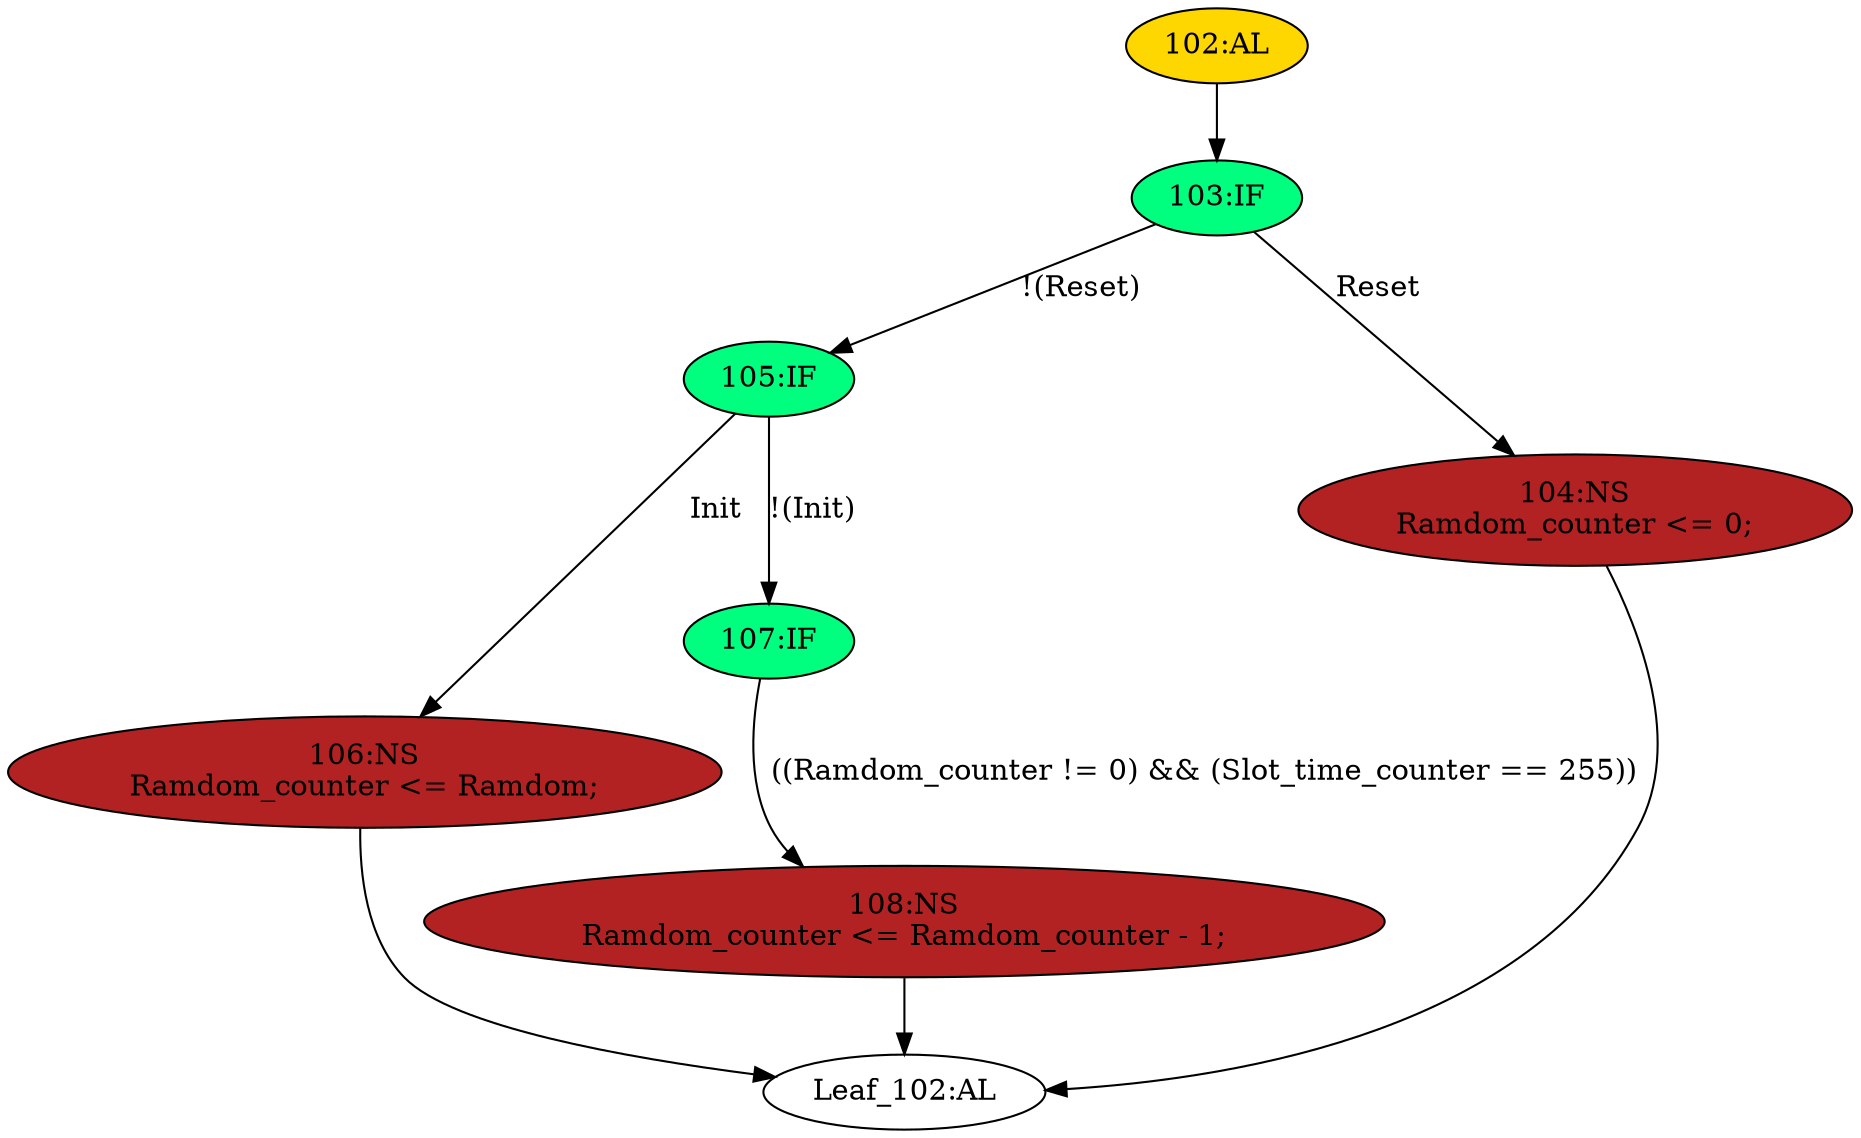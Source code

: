 strict digraph "" {
	node [label="\N"];
	"106:NS"	 [ast="<pyverilog.vparser.ast.NonblockingSubstitution object at 0x7f970fe4ca10>",
		fillcolor=firebrick,
		label="106:NS
Ramdom_counter <= Ramdom;",
		statements="[<pyverilog.vparser.ast.NonblockingSubstitution object at 0x7f970fe4ca10>]",
		style=filled,
		typ=NonblockingSubstitution];
	"Leaf_102:AL"	 [def_var="['Ramdom_counter']",
		label="Leaf_102:AL"];
	"106:NS" -> "Leaf_102:AL"	 [cond="[]",
		lineno=None];
	"105:IF"	 [ast="<pyverilog.vparser.ast.IfStatement object at 0x7f970f9425d0>",
		fillcolor=springgreen,
		label="105:IF",
		statements="[]",
		style=filled,
		typ=IfStatement];
	"105:IF" -> "106:NS"	 [cond="['Init']",
		label=Init,
		lineno=105];
	"107:IF"	 [ast="<pyverilog.vparser.ast.IfStatement object at 0x7f970f942650>",
		fillcolor=springgreen,
		label="107:IF",
		statements="[]",
		style=filled,
		typ=IfStatement];
	"105:IF" -> "107:IF"	 [cond="['Init']",
		label="!(Init)",
		lineno=105];
	"102:AL"	 [ast="<pyverilog.vparser.ast.Always object at 0x7f970f942b90>",
		clk_sens=True,
		fillcolor=gold,
		label="102:AL",
		sens="['Clk', 'Reset']",
		statements="[]",
		style=filled,
		typ=Always,
		use_var="['Reset', 'Slot_time_counter', 'Init', 'Ramdom_counter', 'Ramdom']"];
	"103:IF"	 [ast="<pyverilog.vparser.ast.IfStatement object at 0x7f970f942d10>",
		fillcolor=springgreen,
		label="103:IF",
		statements="[]",
		style=filled,
		typ=IfStatement];
	"102:AL" -> "103:IF"	 [cond="[]",
		lineno=None];
	"104:NS"	 [ast="<pyverilog.vparser.ast.NonblockingSubstitution object at 0x7f970f942d50>",
		fillcolor=firebrick,
		label="104:NS
Ramdom_counter <= 0;",
		statements="[<pyverilog.vparser.ast.NonblockingSubstitution object at 0x7f970f942d50>]",
		style=filled,
		typ=NonblockingSubstitution];
	"104:NS" -> "Leaf_102:AL"	 [cond="[]",
		lineno=None];
	"108:NS"	 [ast="<pyverilog.vparser.ast.NonblockingSubstitution object at 0x7f970f9426d0>",
		fillcolor=firebrick,
		label="108:NS
Ramdom_counter <= Ramdom_counter - 1;",
		statements="[<pyverilog.vparser.ast.NonblockingSubstitution object at 0x7f970f9426d0>]",
		style=filled,
		typ=NonblockingSubstitution];
	"107:IF" -> "108:NS"	 [cond="['Ramdom_counter', 'Slot_time_counter']",
		label="((Ramdom_counter != 0) && (Slot_time_counter == 255))",
		lineno=107];
	"108:NS" -> "Leaf_102:AL"	 [cond="[]",
		lineno=None];
	"103:IF" -> "105:IF"	 [cond="['Reset']",
		label="!(Reset)",
		lineno=103];
	"103:IF" -> "104:NS"	 [cond="['Reset']",
		label=Reset,
		lineno=103];
}
